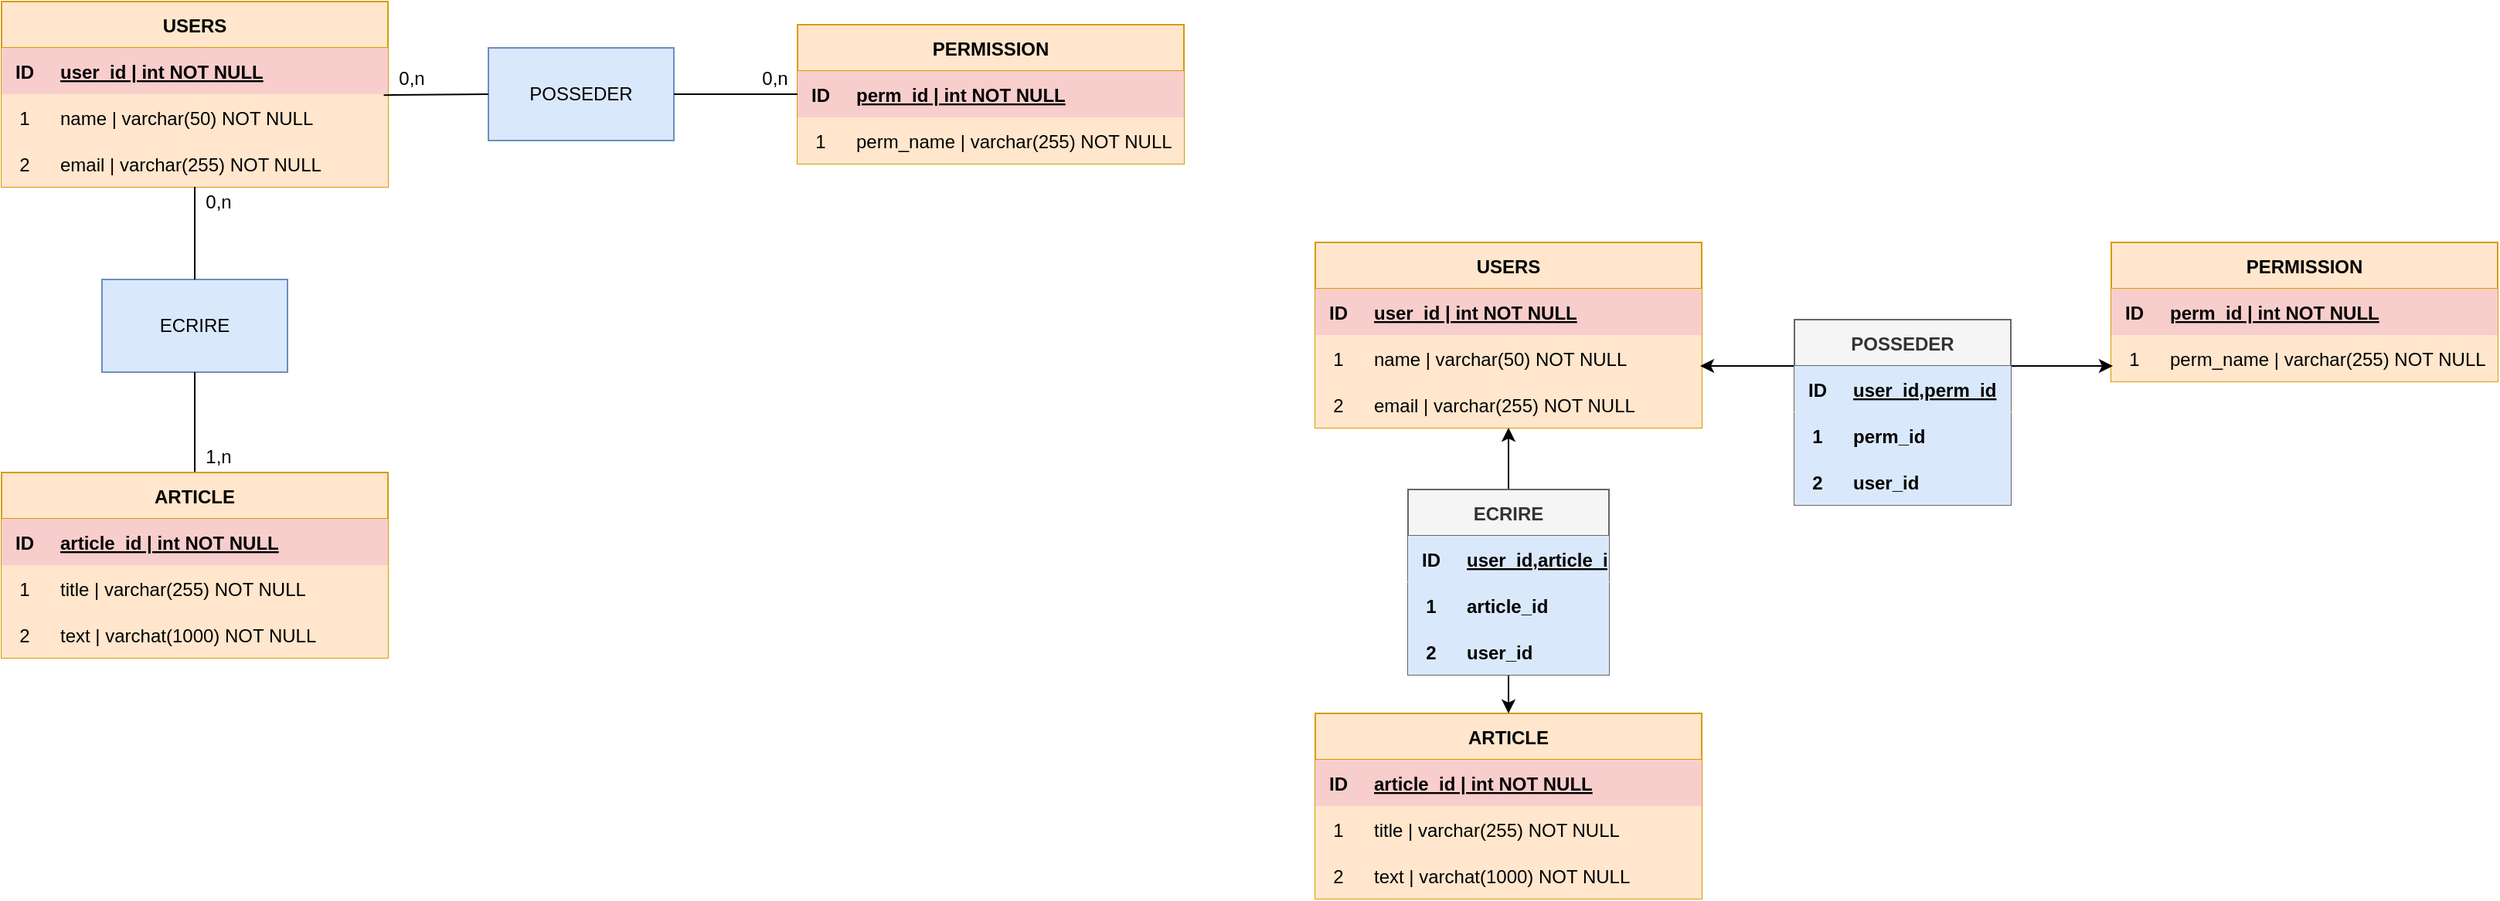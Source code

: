 <mxfile version="16.2.2" type="github">
  <diagram id="R2lEEEUBdFMjLlhIrx00" name="Page-1">
    <mxGraphModel dx="1094" dy="611" grid="0" gridSize="10" guides="1" tooltips="1" connect="1" arrows="1" fold="1" page="1" pageScale="1" pageWidth="850" pageHeight="1100" math="0" shadow="0" extFonts="Permanent Marker^https://fonts.googleapis.com/css?family=Permanent+Marker">
      <root>
        <mxCell id="0" />
        <mxCell id="1" parent="0" />
        <mxCell id="C-vyLk0tnHw3VtMMgP7b-23" value="USERS" style="shape=table;startSize=30;container=1;collapsible=1;childLayout=tableLayout;fixedRows=1;rowLines=0;fontStyle=1;align=center;resizeLast=1;fillColor=#ffe6cc;strokeColor=#d79b00;" parent="1" vertex="1">
          <mxGeometry x="53" y="178" width="250" height="120" as="geometry" />
        </mxCell>
        <mxCell id="C-vyLk0tnHw3VtMMgP7b-24" value="" style="shape=partialRectangle;collapsible=0;dropTarget=0;pointerEvents=0;fillColor=#ffe6cc;points=[[0,0.5],[1,0.5]];portConstraint=eastwest;top=0;left=0;right=0;bottom=1;strokeColor=#d79b00;" parent="C-vyLk0tnHw3VtMMgP7b-23" vertex="1">
          <mxGeometry y="30" width="250" height="30" as="geometry" />
        </mxCell>
        <mxCell id="C-vyLk0tnHw3VtMMgP7b-25" value="ID" style="shape=partialRectangle;overflow=hidden;connectable=0;fillColor=#f8cecc;top=0;left=0;bottom=0;right=0;fontStyle=1;strokeColor=#b85450;" parent="C-vyLk0tnHw3VtMMgP7b-24" vertex="1">
          <mxGeometry width="30" height="30" as="geometry">
            <mxRectangle width="30" height="30" as="alternateBounds" />
          </mxGeometry>
        </mxCell>
        <mxCell id="C-vyLk0tnHw3VtMMgP7b-26" value="user_id | int NOT NULL" style="shape=partialRectangle;overflow=hidden;connectable=0;fillColor=#f8cecc;top=0;left=0;bottom=0;right=0;align=left;spacingLeft=6;fontStyle=5;strokeColor=#b85450;" parent="C-vyLk0tnHw3VtMMgP7b-24" vertex="1">
          <mxGeometry x="30" width="220" height="30" as="geometry">
            <mxRectangle width="220" height="30" as="alternateBounds" />
          </mxGeometry>
        </mxCell>
        <mxCell id="C-vyLk0tnHw3VtMMgP7b-27" value="" style="shape=partialRectangle;collapsible=0;dropTarget=0;pointerEvents=0;fillColor=#ffe6cc;points=[[0,0.5],[1,0.5]];portConstraint=eastwest;top=0;left=0;right=0;bottom=0;strokeColor=#d79b00;" parent="C-vyLk0tnHw3VtMMgP7b-23" vertex="1">
          <mxGeometry y="60" width="250" height="30" as="geometry" />
        </mxCell>
        <mxCell id="C-vyLk0tnHw3VtMMgP7b-28" value="1" style="shape=partialRectangle;overflow=hidden;connectable=0;fillColor=#ffe6cc;top=0;left=0;bottom=0;right=0;strokeColor=#d79b00;" parent="C-vyLk0tnHw3VtMMgP7b-27" vertex="1">
          <mxGeometry width="30" height="30" as="geometry">
            <mxRectangle width="30" height="30" as="alternateBounds" />
          </mxGeometry>
        </mxCell>
        <mxCell id="C-vyLk0tnHw3VtMMgP7b-29" value="name | varchar(50) NOT NULL" style="shape=partialRectangle;overflow=hidden;connectable=0;fillColor=#ffe6cc;top=0;left=0;bottom=0;right=0;align=left;spacingLeft=6;strokeColor=#d79b00;" parent="C-vyLk0tnHw3VtMMgP7b-27" vertex="1">
          <mxGeometry x="30" width="220" height="30" as="geometry">
            <mxRectangle width="220" height="30" as="alternateBounds" />
          </mxGeometry>
        </mxCell>
        <mxCell id="Czl3jk9CnUrV8V8cIehm-1" style="shape=partialRectangle;collapsible=0;dropTarget=0;pointerEvents=0;fillColor=#ffe6cc;points=[[0,0.5],[1,0.5]];portConstraint=eastwest;top=0;left=0;right=0;bottom=0;strokeColor=#d79b00;" parent="C-vyLk0tnHw3VtMMgP7b-23" vertex="1">
          <mxGeometry y="90" width="250" height="30" as="geometry" />
        </mxCell>
        <mxCell id="Czl3jk9CnUrV8V8cIehm-2" value="2" style="shape=partialRectangle;overflow=hidden;connectable=0;fillColor=#ffe6cc;top=0;left=0;bottom=0;right=0;strokeColor=#d79b00;" parent="Czl3jk9CnUrV8V8cIehm-1" vertex="1">
          <mxGeometry width="30" height="30" as="geometry">
            <mxRectangle width="30" height="30" as="alternateBounds" />
          </mxGeometry>
        </mxCell>
        <mxCell id="Czl3jk9CnUrV8V8cIehm-3" value="email | varchar(255) NOT NULL" style="shape=partialRectangle;overflow=hidden;connectable=0;fillColor=#ffe6cc;top=0;left=0;bottom=0;right=0;align=left;spacingLeft=6;strokeColor=#d79b00;" parent="Czl3jk9CnUrV8V8cIehm-1" vertex="1">
          <mxGeometry x="30" width="220" height="30" as="geometry">
            <mxRectangle width="220" height="30" as="alternateBounds" />
          </mxGeometry>
        </mxCell>
        <mxCell id="3Q6PbLY1gjNJ_34ThS2c-1" value="PERMISSION" style="shape=table;startSize=30;container=1;collapsible=1;childLayout=tableLayout;fixedRows=1;rowLines=0;fontStyle=1;align=center;resizeLast=1;fillColor=#ffe6cc;strokeColor=#d79b00;" vertex="1" parent="1">
          <mxGeometry x="568" y="193" width="250" height="90" as="geometry" />
        </mxCell>
        <mxCell id="3Q6PbLY1gjNJ_34ThS2c-2" value="" style="shape=partialRectangle;collapsible=0;dropTarget=0;pointerEvents=0;fillColor=#ffe6cc;points=[[0,0.5],[1,0.5]];portConstraint=eastwest;top=0;left=0;right=0;bottom=1;strokeColor=#d79b00;" vertex="1" parent="3Q6PbLY1gjNJ_34ThS2c-1">
          <mxGeometry y="30" width="250" height="30" as="geometry" />
        </mxCell>
        <mxCell id="3Q6PbLY1gjNJ_34ThS2c-3" value="ID" style="shape=partialRectangle;overflow=hidden;connectable=0;fillColor=#f8cecc;top=0;left=0;bottom=0;right=0;fontStyle=1;strokeColor=#b85450;" vertex="1" parent="3Q6PbLY1gjNJ_34ThS2c-2">
          <mxGeometry width="30" height="30" as="geometry">
            <mxRectangle width="30" height="30" as="alternateBounds" />
          </mxGeometry>
        </mxCell>
        <mxCell id="3Q6PbLY1gjNJ_34ThS2c-4" value="perm_id | int NOT NULL" style="shape=partialRectangle;overflow=hidden;connectable=0;fillColor=#f8cecc;top=0;left=0;bottom=0;right=0;align=left;spacingLeft=6;fontStyle=5;strokeColor=#b85450;" vertex="1" parent="3Q6PbLY1gjNJ_34ThS2c-2">
          <mxGeometry x="30" width="220" height="30" as="geometry">
            <mxRectangle width="220" height="30" as="alternateBounds" />
          </mxGeometry>
        </mxCell>
        <mxCell id="3Q6PbLY1gjNJ_34ThS2c-5" value="" style="shape=partialRectangle;collapsible=0;dropTarget=0;pointerEvents=0;fillColor=#ffe6cc;points=[[0,0.5],[1,0.5]];portConstraint=eastwest;top=0;left=0;right=0;bottom=0;strokeColor=#d79b00;" vertex="1" parent="3Q6PbLY1gjNJ_34ThS2c-1">
          <mxGeometry y="60" width="250" height="30" as="geometry" />
        </mxCell>
        <mxCell id="3Q6PbLY1gjNJ_34ThS2c-6" value="1" style="shape=partialRectangle;overflow=hidden;connectable=0;fillColor=#ffe6cc;top=0;left=0;bottom=0;right=0;strokeColor=#d79b00;" vertex="1" parent="3Q6PbLY1gjNJ_34ThS2c-5">
          <mxGeometry width="30" height="30" as="geometry">
            <mxRectangle width="30" height="30" as="alternateBounds" />
          </mxGeometry>
        </mxCell>
        <mxCell id="3Q6PbLY1gjNJ_34ThS2c-7" value="perm_name | varchar(255) NOT NULL" style="shape=partialRectangle;overflow=hidden;connectable=0;fillColor=#ffe6cc;top=0;left=0;bottom=0;right=0;align=left;spacingLeft=6;strokeColor=#d79b00;" vertex="1" parent="3Q6PbLY1gjNJ_34ThS2c-5">
          <mxGeometry x="30" width="220" height="30" as="geometry">
            <mxRectangle width="220" height="30" as="alternateBounds" />
          </mxGeometry>
        </mxCell>
        <mxCell id="3Q6PbLY1gjNJ_34ThS2c-12" value="POSSEDER" style="rounded=0;whiteSpace=wrap;html=1;fillColor=#dae8fc;strokeColor=#6c8ebf;" vertex="1" parent="1">
          <mxGeometry x="368" y="208" width="120" height="60" as="geometry" />
        </mxCell>
        <mxCell id="3Q6PbLY1gjNJ_34ThS2c-14" value="" style="endArrow=none;html=1;rounded=0;exitX=0.989;exitY=0.019;exitDx=0;exitDy=0;exitPerimeter=0;" edge="1" parent="1" source="C-vyLk0tnHw3VtMMgP7b-27">
          <mxGeometry width="50" height="50" relative="1" as="geometry">
            <mxPoint x="378" y="288" as="sourcePoint" />
            <mxPoint x="368" y="238" as="targetPoint" />
          </mxGeometry>
        </mxCell>
        <mxCell id="3Q6PbLY1gjNJ_34ThS2c-15" value="" style="endArrow=none;html=1;rounded=0;entryX=0;entryY=0.5;entryDx=0;entryDy=0;" edge="1" parent="1" source="3Q6PbLY1gjNJ_34ThS2c-12" target="3Q6PbLY1gjNJ_34ThS2c-2">
          <mxGeometry width="50" height="50" relative="1" as="geometry">
            <mxPoint x="378" y="288" as="sourcePoint" />
            <mxPoint x="428" y="238" as="targetPoint" />
          </mxGeometry>
        </mxCell>
        <mxCell id="3Q6PbLY1gjNJ_34ThS2c-16" value="0,n" style="text;html=1;align=center;verticalAlign=middle;resizable=0;points=[];autosize=1;strokeColor=none;fillColor=none;" vertex="1" parent="1">
          <mxGeometry x="303" y="218" width="30" height="20" as="geometry" />
        </mxCell>
        <mxCell id="3Q6PbLY1gjNJ_34ThS2c-17" value="0,n" style="text;html=1;align=center;verticalAlign=middle;resizable=0;points=[];autosize=1;strokeColor=none;fillColor=none;" vertex="1" parent="1">
          <mxGeometry x="538" y="218" width="30" height="20" as="geometry" />
        </mxCell>
        <mxCell id="3Q6PbLY1gjNJ_34ThS2c-25" value="ECRIRE" style="rounded=0;whiteSpace=wrap;html=1;fillColor=#dae8fc;strokeColor=#6c8ebf;" vertex="1" parent="1">
          <mxGeometry x="118" y="358" width="120" height="60" as="geometry" />
        </mxCell>
        <mxCell id="3Q6PbLY1gjNJ_34ThS2c-27" value="" style="endArrow=none;html=1;rounded=0;entryX=0.5;entryY=1;entryDx=0;entryDy=0;exitX=0.5;exitY=0;exitDx=0;exitDy=0;" edge="1" parent="1" source="3Q6PbLY1gjNJ_34ThS2c-25" target="C-vyLk0tnHw3VtMMgP7b-23">
          <mxGeometry width="50" height="50" relative="1" as="geometry">
            <mxPoint x="308" y="388" as="sourcePoint" />
            <mxPoint x="358" y="338" as="targetPoint" />
          </mxGeometry>
        </mxCell>
        <mxCell id="3Q6PbLY1gjNJ_34ThS2c-28" value="" style="endArrow=none;html=1;rounded=0;entryX=0.5;entryY=1;entryDx=0;entryDy=0;exitX=0.5;exitY=0;exitDx=0;exitDy=0;" edge="1" parent="1" target="3Q6PbLY1gjNJ_34ThS2c-25">
          <mxGeometry width="50" height="50" relative="1" as="geometry">
            <mxPoint x="178" y="483" as="sourcePoint" />
            <mxPoint x="188" y="308" as="targetPoint" />
          </mxGeometry>
        </mxCell>
        <mxCell id="3Q6PbLY1gjNJ_34ThS2c-29" value="0,n" style="text;html=1;align=center;verticalAlign=middle;resizable=0;points=[];autosize=1;strokeColor=none;fillColor=none;" vertex="1" parent="1">
          <mxGeometry x="178" y="298" width="30" height="20" as="geometry" />
        </mxCell>
        <mxCell id="3Q6PbLY1gjNJ_34ThS2c-30" value="1,n" style="text;html=1;align=center;verticalAlign=middle;resizable=0;points=[];autosize=1;strokeColor=none;fillColor=none;" vertex="1" parent="1">
          <mxGeometry x="178" y="463" width="30" height="20" as="geometry" />
        </mxCell>
        <mxCell id="3Q6PbLY1gjNJ_34ThS2c-31" value="USERS" style="shape=table;startSize=30;container=1;collapsible=1;childLayout=tableLayout;fixedRows=1;rowLines=0;fontStyle=1;align=center;resizeLast=1;fillColor=#ffe6cc;strokeColor=#d79b00;" vertex="1" parent="1">
          <mxGeometry x="903" y="334" width="250" height="120" as="geometry" />
        </mxCell>
        <mxCell id="3Q6PbLY1gjNJ_34ThS2c-32" value="" style="shape=partialRectangle;collapsible=0;dropTarget=0;pointerEvents=0;fillColor=#ffe6cc;points=[[0,0.5],[1,0.5]];portConstraint=eastwest;top=0;left=0;right=0;bottom=1;strokeColor=#d79b00;" vertex="1" parent="3Q6PbLY1gjNJ_34ThS2c-31">
          <mxGeometry y="30" width="250" height="30" as="geometry" />
        </mxCell>
        <mxCell id="3Q6PbLY1gjNJ_34ThS2c-33" value="ID" style="shape=partialRectangle;overflow=hidden;connectable=0;fillColor=#f8cecc;top=0;left=0;bottom=0;right=0;fontStyle=1;strokeColor=#b85450;" vertex="1" parent="3Q6PbLY1gjNJ_34ThS2c-32">
          <mxGeometry width="30" height="30" as="geometry">
            <mxRectangle width="30" height="30" as="alternateBounds" />
          </mxGeometry>
        </mxCell>
        <mxCell id="3Q6PbLY1gjNJ_34ThS2c-34" value="user_id | int NOT NULL" style="shape=partialRectangle;overflow=hidden;connectable=0;fillColor=#f8cecc;top=0;left=0;bottom=0;right=0;align=left;spacingLeft=6;fontStyle=5;strokeColor=#b85450;" vertex="1" parent="3Q6PbLY1gjNJ_34ThS2c-32">
          <mxGeometry x="30" width="220" height="30" as="geometry">
            <mxRectangle width="220" height="30" as="alternateBounds" />
          </mxGeometry>
        </mxCell>
        <mxCell id="3Q6PbLY1gjNJ_34ThS2c-35" value="" style="shape=partialRectangle;collapsible=0;dropTarget=0;pointerEvents=0;fillColor=#ffe6cc;points=[[0,0.5],[1,0.5]];portConstraint=eastwest;top=0;left=0;right=0;bottom=0;strokeColor=#d79b00;" vertex="1" parent="3Q6PbLY1gjNJ_34ThS2c-31">
          <mxGeometry y="60" width="250" height="30" as="geometry" />
        </mxCell>
        <mxCell id="3Q6PbLY1gjNJ_34ThS2c-36" value="1" style="shape=partialRectangle;overflow=hidden;connectable=0;fillColor=#ffe6cc;top=0;left=0;bottom=0;right=0;strokeColor=#d79b00;" vertex="1" parent="3Q6PbLY1gjNJ_34ThS2c-35">
          <mxGeometry width="30" height="30" as="geometry">
            <mxRectangle width="30" height="30" as="alternateBounds" />
          </mxGeometry>
        </mxCell>
        <mxCell id="3Q6PbLY1gjNJ_34ThS2c-37" value="name | varchar(50) NOT NULL" style="shape=partialRectangle;overflow=hidden;connectable=0;fillColor=#ffe6cc;top=0;left=0;bottom=0;right=0;align=left;spacingLeft=6;strokeColor=#d79b00;" vertex="1" parent="3Q6PbLY1gjNJ_34ThS2c-35">
          <mxGeometry x="30" width="220" height="30" as="geometry">
            <mxRectangle width="220" height="30" as="alternateBounds" />
          </mxGeometry>
        </mxCell>
        <mxCell id="3Q6PbLY1gjNJ_34ThS2c-38" style="shape=partialRectangle;collapsible=0;dropTarget=0;pointerEvents=0;fillColor=#ffe6cc;points=[[0,0.5],[1,0.5]];portConstraint=eastwest;top=0;left=0;right=0;bottom=0;strokeColor=#d79b00;" vertex="1" parent="3Q6PbLY1gjNJ_34ThS2c-31">
          <mxGeometry y="90" width="250" height="30" as="geometry" />
        </mxCell>
        <mxCell id="3Q6PbLY1gjNJ_34ThS2c-39" value="2" style="shape=partialRectangle;overflow=hidden;connectable=0;fillColor=#ffe6cc;top=0;left=0;bottom=0;right=0;strokeColor=#d79b00;" vertex="1" parent="3Q6PbLY1gjNJ_34ThS2c-38">
          <mxGeometry width="30" height="30" as="geometry">
            <mxRectangle width="30" height="30" as="alternateBounds" />
          </mxGeometry>
        </mxCell>
        <mxCell id="3Q6PbLY1gjNJ_34ThS2c-40" value="email | varchar(255) NOT NULL" style="shape=partialRectangle;overflow=hidden;connectable=0;fillColor=#ffe6cc;top=0;left=0;bottom=0;right=0;align=left;spacingLeft=6;strokeColor=#d79b00;" vertex="1" parent="3Q6PbLY1gjNJ_34ThS2c-38">
          <mxGeometry x="30" width="220" height="30" as="geometry">
            <mxRectangle width="220" height="30" as="alternateBounds" />
          </mxGeometry>
        </mxCell>
        <mxCell id="3Q6PbLY1gjNJ_34ThS2c-41" value="PERMISSION" style="shape=table;startSize=30;container=1;collapsible=1;childLayout=tableLayout;fixedRows=1;rowLines=0;fontStyle=1;align=center;resizeLast=1;fillColor=#ffe6cc;strokeColor=#d79b00;" vertex="1" parent="1">
          <mxGeometry x="1418" y="334" width="250" height="90" as="geometry" />
        </mxCell>
        <mxCell id="3Q6PbLY1gjNJ_34ThS2c-42" value="" style="shape=partialRectangle;collapsible=0;dropTarget=0;pointerEvents=0;fillColor=#ffe6cc;points=[[0,0.5],[1,0.5]];portConstraint=eastwest;top=0;left=0;right=0;bottom=1;strokeColor=#d79b00;" vertex="1" parent="3Q6PbLY1gjNJ_34ThS2c-41">
          <mxGeometry y="30" width="250" height="30" as="geometry" />
        </mxCell>
        <mxCell id="3Q6PbLY1gjNJ_34ThS2c-43" value="ID" style="shape=partialRectangle;overflow=hidden;connectable=0;fillColor=#f8cecc;top=0;left=0;bottom=0;right=0;fontStyle=1;strokeColor=#b85450;" vertex="1" parent="3Q6PbLY1gjNJ_34ThS2c-42">
          <mxGeometry width="30" height="30" as="geometry">
            <mxRectangle width="30" height="30" as="alternateBounds" />
          </mxGeometry>
        </mxCell>
        <mxCell id="3Q6PbLY1gjNJ_34ThS2c-44" value="perm_id | int NOT NULL" style="shape=partialRectangle;overflow=hidden;connectable=0;fillColor=#f8cecc;top=0;left=0;bottom=0;right=0;align=left;spacingLeft=6;fontStyle=5;strokeColor=#b85450;" vertex="1" parent="3Q6PbLY1gjNJ_34ThS2c-42">
          <mxGeometry x="30" width="220" height="30" as="geometry">
            <mxRectangle width="220" height="30" as="alternateBounds" />
          </mxGeometry>
        </mxCell>
        <mxCell id="3Q6PbLY1gjNJ_34ThS2c-45" value="" style="shape=partialRectangle;collapsible=0;dropTarget=0;pointerEvents=0;fillColor=#ffe6cc;points=[[0,0.5],[1,0.5]];portConstraint=eastwest;top=0;left=0;right=0;bottom=0;strokeColor=#d79b00;" vertex="1" parent="3Q6PbLY1gjNJ_34ThS2c-41">
          <mxGeometry y="60" width="250" height="30" as="geometry" />
        </mxCell>
        <mxCell id="3Q6PbLY1gjNJ_34ThS2c-46" value="1" style="shape=partialRectangle;overflow=hidden;connectable=0;fillColor=#ffe6cc;top=0;left=0;bottom=0;right=0;strokeColor=#d79b00;" vertex="1" parent="3Q6PbLY1gjNJ_34ThS2c-45">
          <mxGeometry width="30" height="30" as="geometry">
            <mxRectangle width="30" height="30" as="alternateBounds" />
          </mxGeometry>
        </mxCell>
        <mxCell id="3Q6PbLY1gjNJ_34ThS2c-47" value="perm_name | varchar(255) NOT NULL" style="shape=partialRectangle;overflow=hidden;connectable=0;fillColor=#ffe6cc;top=0;left=0;bottom=0;right=0;align=left;spacingLeft=6;strokeColor=#d79b00;" vertex="1" parent="3Q6PbLY1gjNJ_34ThS2c-45">
          <mxGeometry x="30" width="220" height="30" as="geometry">
            <mxRectangle width="220" height="30" as="alternateBounds" />
          </mxGeometry>
        </mxCell>
        <mxCell id="3Q6PbLY1gjNJ_34ThS2c-53" value="ARTICLE" style="shape=table;startSize=30;container=1;collapsible=1;childLayout=tableLayout;fixedRows=1;rowLines=0;fontStyle=1;align=center;resizeLast=1;fillColor=#ffe6cc;strokeColor=#d79b00;" vertex="1" parent="1">
          <mxGeometry x="903" y="639" width="250" height="120" as="geometry" />
        </mxCell>
        <mxCell id="3Q6PbLY1gjNJ_34ThS2c-54" value="" style="shape=partialRectangle;collapsible=0;dropTarget=0;pointerEvents=0;fillColor=#ffe6cc;points=[[0,0.5],[1,0.5]];portConstraint=eastwest;top=0;left=0;right=0;bottom=1;strokeColor=#d79b00;" vertex="1" parent="3Q6PbLY1gjNJ_34ThS2c-53">
          <mxGeometry y="30" width="250" height="30" as="geometry" />
        </mxCell>
        <mxCell id="3Q6PbLY1gjNJ_34ThS2c-55" value="ID" style="shape=partialRectangle;overflow=hidden;connectable=0;fillColor=#f8cecc;top=0;left=0;bottom=0;right=0;fontStyle=1;strokeColor=#b85450;" vertex="1" parent="3Q6PbLY1gjNJ_34ThS2c-54">
          <mxGeometry width="30" height="30" as="geometry">
            <mxRectangle width="30" height="30" as="alternateBounds" />
          </mxGeometry>
        </mxCell>
        <mxCell id="3Q6PbLY1gjNJ_34ThS2c-56" value="article_id | int NOT NULL" style="shape=partialRectangle;overflow=hidden;connectable=0;fillColor=#f8cecc;top=0;left=0;bottom=0;right=0;align=left;spacingLeft=6;fontStyle=5;strokeColor=#b85450;" vertex="1" parent="3Q6PbLY1gjNJ_34ThS2c-54">
          <mxGeometry x="30" width="220" height="30" as="geometry">
            <mxRectangle width="220" height="30" as="alternateBounds" />
          </mxGeometry>
        </mxCell>
        <mxCell id="3Q6PbLY1gjNJ_34ThS2c-57" value="" style="shape=partialRectangle;collapsible=0;dropTarget=0;pointerEvents=0;fillColor=#ffe6cc;points=[[0,0.5],[1,0.5]];portConstraint=eastwest;top=0;left=0;right=0;bottom=0;strokeColor=#d79b00;" vertex="1" parent="3Q6PbLY1gjNJ_34ThS2c-53">
          <mxGeometry y="60" width="250" height="30" as="geometry" />
        </mxCell>
        <mxCell id="3Q6PbLY1gjNJ_34ThS2c-58" value="1" style="shape=partialRectangle;overflow=hidden;connectable=0;fillColor=#ffe6cc;top=0;left=0;bottom=0;right=0;strokeColor=#d79b00;" vertex="1" parent="3Q6PbLY1gjNJ_34ThS2c-57">
          <mxGeometry width="30" height="30" as="geometry">
            <mxRectangle width="30" height="30" as="alternateBounds" />
          </mxGeometry>
        </mxCell>
        <mxCell id="3Q6PbLY1gjNJ_34ThS2c-59" value="title | varchar(255) NOT NULL" style="shape=partialRectangle;overflow=hidden;connectable=0;fillColor=#ffe6cc;top=0;left=0;bottom=0;right=0;align=left;spacingLeft=6;strokeColor=#d79b00;" vertex="1" parent="3Q6PbLY1gjNJ_34ThS2c-57">
          <mxGeometry x="30" width="220" height="30" as="geometry">
            <mxRectangle width="220" height="30" as="alternateBounds" />
          </mxGeometry>
        </mxCell>
        <mxCell id="3Q6PbLY1gjNJ_34ThS2c-81" style="shape=partialRectangle;collapsible=0;dropTarget=0;pointerEvents=0;fillColor=#ffe6cc;points=[[0,0.5],[1,0.5]];portConstraint=eastwest;top=0;left=0;right=0;bottom=0;strokeColor=#d79b00;" vertex="1" parent="3Q6PbLY1gjNJ_34ThS2c-53">
          <mxGeometry y="90" width="250" height="30" as="geometry" />
        </mxCell>
        <mxCell id="3Q6PbLY1gjNJ_34ThS2c-82" value="2" style="shape=partialRectangle;overflow=hidden;connectable=0;fillColor=#ffe6cc;top=0;left=0;bottom=0;right=0;strokeColor=#d79b00;" vertex="1" parent="3Q6PbLY1gjNJ_34ThS2c-81">
          <mxGeometry width="30" height="30" as="geometry">
            <mxRectangle width="30" height="30" as="alternateBounds" />
          </mxGeometry>
        </mxCell>
        <mxCell id="3Q6PbLY1gjNJ_34ThS2c-83" value="text | varchat(1000) NOT NULL" style="shape=partialRectangle;overflow=hidden;connectable=0;fillColor=#ffe6cc;top=0;left=0;bottom=0;right=0;align=left;spacingLeft=6;strokeColor=#d79b00;" vertex="1" parent="3Q6PbLY1gjNJ_34ThS2c-81">
          <mxGeometry x="30" width="220" height="30" as="geometry">
            <mxRectangle width="220" height="30" as="alternateBounds" />
          </mxGeometry>
        </mxCell>
        <mxCell id="3Q6PbLY1gjNJ_34ThS2c-95" value="" style="edgeStyle=orthogonalEdgeStyle;rounded=0;orthogonalLoop=1;jettySize=auto;html=1;" edge="1" parent="1" source="3Q6PbLY1gjNJ_34ThS2c-65">
          <mxGeometry relative="1" as="geometry">
            <mxPoint x="1152" y="414" as="targetPoint" />
            <Array as="points">
              <mxPoint x="1152" y="414" />
            </Array>
          </mxGeometry>
        </mxCell>
        <mxCell id="3Q6PbLY1gjNJ_34ThS2c-96" style="edgeStyle=orthogonalEdgeStyle;rounded=0;orthogonalLoop=1;jettySize=auto;html=1;" edge="1" parent="1" source="3Q6PbLY1gjNJ_34ThS2c-65">
          <mxGeometry relative="1" as="geometry">
            <mxPoint x="1419" y="414" as="targetPoint" />
            <Array as="points">
              <mxPoint x="1419" y="414" />
            </Array>
          </mxGeometry>
        </mxCell>
        <mxCell id="3Q6PbLY1gjNJ_34ThS2c-65" value="POSSEDER" style="shape=table;startSize=30;container=1;collapsible=1;childLayout=tableLayout;fixedRows=1;rowLines=0;fontStyle=1;align=center;resizeLast=1;fillColor=#f5f5f5;strokeColor=#666666;fontColor=#333333;" vertex="1" parent="1">
          <mxGeometry x="1213" y="384" width="140" height="120" as="geometry" />
        </mxCell>
        <mxCell id="3Q6PbLY1gjNJ_34ThS2c-66" value="" style="shape=partialRectangle;collapsible=0;dropTarget=0;pointerEvents=0;fillColor=#ffe6cc;points=[[0,0.5],[1,0.5]];portConstraint=eastwest;top=0;left=0;right=0;bottom=1;strokeColor=#d79b00;" vertex="1" parent="3Q6PbLY1gjNJ_34ThS2c-65">
          <mxGeometry y="30" width="140" height="30" as="geometry" />
        </mxCell>
        <mxCell id="3Q6PbLY1gjNJ_34ThS2c-67" value="ID" style="shape=partialRectangle;overflow=hidden;connectable=0;fillColor=#dae8fc;top=0;left=0;bottom=0;right=0;fontStyle=1;strokeColor=#6c8ebf;" vertex="1" parent="3Q6PbLY1gjNJ_34ThS2c-66">
          <mxGeometry width="30" height="30" as="geometry">
            <mxRectangle width="30" height="30" as="alternateBounds" />
          </mxGeometry>
        </mxCell>
        <mxCell id="3Q6PbLY1gjNJ_34ThS2c-68" value="user_id,perm_id" style="shape=partialRectangle;overflow=hidden;connectable=0;fillColor=#dae8fc;top=0;left=0;bottom=0;right=0;align=left;spacingLeft=6;fontStyle=5;strokeColor=#6c8ebf;" vertex="1" parent="3Q6PbLY1gjNJ_34ThS2c-66">
          <mxGeometry x="30" width="110" height="30" as="geometry">
            <mxRectangle width="110" height="30" as="alternateBounds" />
          </mxGeometry>
        </mxCell>
        <mxCell id="3Q6PbLY1gjNJ_34ThS2c-69" value="" style="shape=partialRectangle;collapsible=0;dropTarget=0;pointerEvents=0;fillColor=#ffe6cc;points=[[0,0.5],[1,0.5]];portConstraint=eastwest;top=0;left=0;right=0;bottom=0;strokeColor=#d79b00;" vertex="1" parent="3Q6PbLY1gjNJ_34ThS2c-65">
          <mxGeometry y="60" width="140" height="30" as="geometry" />
        </mxCell>
        <mxCell id="3Q6PbLY1gjNJ_34ThS2c-70" value="1" style="shape=partialRectangle;overflow=hidden;connectable=0;fillColor=#dae8fc;top=0;left=0;bottom=0;right=0;strokeColor=#6c8ebf;fontStyle=1" vertex="1" parent="3Q6PbLY1gjNJ_34ThS2c-69">
          <mxGeometry width="30" height="30" as="geometry">
            <mxRectangle width="30" height="30" as="alternateBounds" />
          </mxGeometry>
        </mxCell>
        <mxCell id="3Q6PbLY1gjNJ_34ThS2c-71" value="perm_id" style="shape=partialRectangle;overflow=hidden;connectable=0;fillColor=#dae8fc;top=0;left=0;bottom=0;right=0;align=left;spacingLeft=6;strokeColor=#6c8ebf;fontStyle=1" vertex="1" parent="3Q6PbLY1gjNJ_34ThS2c-69">
          <mxGeometry x="30" width="110" height="30" as="geometry">
            <mxRectangle width="110" height="30" as="alternateBounds" />
          </mxGeometry>
        </mxCell>
        <mxCell id="3Q6PbLY1gjNJ_34ThS2c-100" style="shape=partialRectangle;collapsible=0;dropTarget=0;pointerEvents=0;fillColor=#ffe6cc;points=[[0,0.5],[1,0.5]];portConstraint=eastwest;top=0;left=0;right=0;bottom=0;strokeColor=#d79b00;" vertex="1" parent="3Q6PbLY1gjNJ_34ThS2c-65">
          <mxGeometry y="90" width="140" height="30" as="geometry" />
        </mxCell>
        <mxCell id="3Q6PbLY1gjNJ_34ThS2c-101" value="2" style="shape=partialRectangle;overflow=hidden;connectable=0;fillColor=#dae8fc;top=0;left=0;bottom=0;right=0;strokeColor=#6c8ebf;fontStyle=1" vertex="1" parent="3Q6PbLY1gjNJ_34ThS2c-100">
          <mxGeometry width="30" height="30" as="geometry">
            <mxRectangle width="30" height="30" as="alternateBounds" />
          </mxGeometry>
        </mxCell>
        <mxCell id="3Q6PbLY1gjNJ_34ThS2c-102" value="user_id" style="shape=partialRectangle;overflow=hidden;connectable=0;fillColor=#dae8fc;top=0;left=0;bottom=0;right=0;align=left;spacingLeft=6;strokeColor=#6c8ebf;fontStyle=1" vertex="1" parent="3Q6PbLY1gjNJ_34ThS2c-100">
          <mxGeometry x="30" width="110" height="30" as="geometry">
            <mxRectangle width="110" height="30" as="alternateBounds" />
          </mxGeometry>
        </mxCell>
        <mxCell id="3Q6PbLY1gjNJ_34ThS2c-97" style="edgeStyle=orthogonalEdgeStyle;rounded=0;orthogonalLoop=1;jettySize=auto;html=1;entryX=0.5;entryY=0;entryDx=0;entryDy=0;" edge="1" parent="1" source="3Q6PbLY1gjNJ_34ThS2c-72" target="3Q6PbLY1gjNJ_34ThS2c-53">
          <mxGeometry relative="1" as="geometry" />
        </mxCell>
        <mxCell id="3Q6PbLY1gjNJ_34ThS2c-98" style="edgeStyle=orthogonalEdgeStyle;rounded=0;orthogonalLoop=1;jettySize=auto;html=1;entryX=0.5;entryY=1;entryDx=0;entryDy=0;" edge="1" parent="1" source="3Q6PbLY1gjNJ_34ThS2c-72" target="3Q6PbLY1gjNJ_34ThS2c-31">
          <mxGeometry relative="1" as="geometry" />
        </mxCell>
        <mxCell id="3Q6PbLY1gjNJ_34ThS2c-72" value="ECRIRE" style="shape=table;startSize=30;container=1;collapsible=1;childLayout=tableLayout;fixedRows=1;rowLines=0;fontStyle=1;align=center;resizeLast=1;fillColor=#f5f5f5;strokeColor=#666666;fontColor=#333333;" vertex="1" parent="1">
          <mxGeometry x="963" y="494" width="130" height="120" as="geometry" />
        </mxCell>
        <mxCell id="3Q6PbLY1gjNJ_34ThS2c-73" value="" style="shape=partialRectangle;collapsible=0;dropTarget=0;pointerEvents=0;fillColor=#ffe6cc;points=[[0,0.5],[1,0.5]];portConstraint=eastwest;top=0;left=0;right=0;bottom=1;strokeColor=#d79b00;" vertex="1" parent="3Q6PbLY1gjNJ_34ThS2c-72">
          <mxGeometry y="30" width="130" height="30" as="geometry" />
        </mxCell>
        <mxCell id="3Q6PbLY1gjNJ_34ThS2c-74" value="ID" style="shape=partialRectangle;overflow=hidden;connectable=0;fillColor=#dae8fc;top=0;left=0;bottom=0;right=0;fontStyle=1;strokeColor=#6c8ebf;" vertex="1" parent="3Q6PbLY1gjNJ_34ThS2c-73">
          <mxGeometry width="30" height="30" as="geometry">
            <mxRectangle width="30" height="30" as="alternateBounds" />
          </mxGeometry>
        </mxCell>
        <mxCell id="3Q6PbLY1gjNJ_34ThS2c-75" value="user_id,article_id" style="shape=partialRectangle;overflow=hidden;connectable=0;fillColor=#dae8fc;top=0;left=0;bottom=0;right=0;align=left;spacingLeft=6;fontStyle=5;strokeColor=#6c8ebf;" vertex="1" parent="3Q6PbLY1gjNJ_34ThS2c-73">
          <mxGeometry x="30" width="100" height="30" as="geometry">
            <mxRectangle width="100" height="30" as="alternateBounds" />
          </mxGeometry>
        </mxCell>
        <mxCell id="3Q6PbLY1gjNJ_34ThS2c-76" value="" style="shape=partialRectangle;collapsible=0;dropTarget=0;pointerEvents=0;fillColor=#ffe6cc;points=[[0,0.5],[1,0.5]];portConstraint=eastwest;top=0;left=0;right=0;bottom=0;strokeColor=#d79b00;" vertex="1" parent="3Q6PbLY1gjNJ_34ThS2c-72">
          <mxGeometry y="60" width="130" height="30" as="geometry" />
        </mxCell>
        <mxCell id="3Q6PbLY1gjNJ_34ThS2c-77" value="1" style="shape=partialRectangle;overflow=hidden;connectable=0;fillColor=#dae8fc;top=0;left=0;bottom=0;right=0;strokeColor=#6c8ebf;fontStyle=1" vertex="1" parent="3Q6PbLY1gjNJ_34ThS2c-76">
          <mxGeometry width="30" height="30" as="geometry">
            <mxRectangle width="30" height="30" as="alternateBounds" />
          </mxGeometry>
        </mxCell>
        <mxCell id="3Q6PbLY1gjNJ_34ThS2c-78" value="article_id" style="shape=partialRectangle;overflow=hidden;connectable=0;fillColor=#dae8fc;top=0;left=0;bottom=0;right=0;align=left;spacingLeft=6;strokeColor=#6c8ebf;fontStyle=1" vertex="1" parent="3Q6PbLY1gjNJ_34ThS2c-76">
          <mxGeometry x="30" width="100" height="30" as="geometry">
            <mxRectangle width="100" height="30" as="alternateBounds" />
          </mxGeometry>
        </mxCell>
        <mxCell id="3Q6PbLY1gjNJ_34ThS2c-103" style="shape=partialRectangle;collapsible=0;dropTarget=0;pointerEvents=0;fillColor=#ffe6cc;points=[[0,0.5],[1,0.5]];portConstraint=eastwest;top=0;left=0;right=0;bottom=0;strokeColor=#d79b00;" vertex="1" parent="3Q6PbLY1gjNJ_34ThS2c-72">
          <mxGeometry y="90" width="130" height="30" as="geometry" />
        </mxCell>
        <mxCell id="3Q6PbLY1gjNJ_34ThS2c-104" value="2" style="shape=partialRectangle;overflow=hidden;connectable=0;fillColor=#dae8fc;top=0;left=0;bottom=0;right=0;strokeColor=#6c8ebf;fontStyle=1" vertex="1" parent="3Q6PbLY1gjNJ_34ThS2c-103">
          <mxGeometry width="30" height="30" as="geometry">
            <mxRectangle width="30" height="30" as="alternateBounds" />
          </mxGeometry>
        </mxCell>
        <mxCell id="3Q6PbLY1gjNJ_34ThS2c-105" value="user_id" style="shape=partialRectangle;overflow=hidden;connectable=0;fillColor=#dae8fc;top=0;left=0;bottom=0;right=0;align=left;spacingLeft=6;strokeColor=#6c8ebf;fontStyle=1" vertex="1" parent="3Q6PbLY1gjNJ_34ThS2c-103">
          <mxGeometry x="30" width="100" height="30" as="geometry">
            <mxRectangle width="100" height="30" as="alternateBounds" />
          </mxGeometry>
        </mxCell>
        <mxCell id="3Q6PbLY1gjNJ_34ThS2c-84" value="ARTICLE" style="shape=table;startSize=30;container=1;collapsible=1;childLayout=tableLayout;fixedRows=1;rowLines=0;fontStyle=1;align=center;resizeLast=1;fillColor=#ffe6cc;strokeColor=#d79b00;" vertex="1" parent="1">
          <mxGeometry x="53" y="483" width="250" height="120" as="geometry" />
        </mxCell>
        <mxCell id="3Q6PbLY1gjNJ_34ThS2c-85" value="" style="shape=partialRectangle;collapsible=0;dropTarget=0;pointerEvents=0;fillColor=#ffe6cc;points=[[0,0.5],[1,0.5]];portConstraint=eastwest;top=0;left=0;right=0;bottom=1;strokeColor=#d79b00;" vertex="1" parent="3Q6PbLY1gjNJ_34ThS2c-84">
          <mxGeometry y="30" width="250" height="30" as="geometry" />
        </mxCell>
        <mxCell id="3Q6PbLY1gjNJ_34ThS2c-86" value="ID" style="shape=partialRectangle;overflow=hidden;connectable=0;fillColor=#f8cecc;top=0;left=0;bottom=0;right=0;fontStyle=1;strokeColor=#b85450;" vertex="1" parent="3Q6PbLY1gjNJ_34ThS2c-85">
          <mxGeometry width="30" height="30" as="geometry">
            <mxRectangle width="30" height="30" as="alternateBounds" />
          </mxGeometry>
        </mxCell>
        <mxCell id="3Q6PbLY1gjNJ_34ThS2c-87" value="article_id | int NOT NULL" style="shape=partialRectangle;overflow=hidden;connectable=0;fillColor=#f8cecc;top=0;left=0;bottom=0;right=0;align=left;spacingLeft=6;fontStyle=5;strokeColor=#b85450;" vertex="1" parent="3Q6PbLY1gjNJ_34ThS2c-85">
          <mxGeometry x="30" width="220" height="30" as="geometry">
            <mxRectangle width="220" height="30" as="alternateBounds" />
          </mxGeometry>
        </mxCell>
        <mxCell id="3Q6PbLY1gjNJ_34ThS2c-88" value="" style="shape=partialRectangle;collapsible=0;dropTarget=0;pointerEvents=0;fillColor=#ffe6cc;points=[[0,0.5],[1,0.5]];portConstraint=eastwest;top=0;left=0;right=0;bottom=0;strokeColor=#d79b00;" vertex="1" parent="3Q6PbLY1gjNJ_34ThS2c-84">
          <mxGeometry y="60" width="250" height="30" as="geometry" />
        </mxCell>
        <mxCell id="3Q6PbLY1gjNJ_34ThS2c-89" value="1" style="shape=partialRectangle;overflow=hidden;connectable=0;fillColor=#ffe6cc;top=0;left=0;bottom=0;right=0;strokeColor=#d79b00;" vertex="1" parent="3Q6PbLY1gjNJ_34ThS2c-88">
          <mxGeometry width="30" height="30" as="geometry">
            <mxRectangle width="30" height="30" as="alternateBounds" />
          </mxGeometry>
        </mxCell>
        <mxCell id="3Q6PbLY1gjNJ_34ThS2c-90" value="title | varchar(255) NOT NULL" style="shape=partialRectangle;overflow=hidden;connectable=0;fillColor=#ffe6cc;top=0;left=0;bottom=0;right=0;align=left;spacingLeft=6;strokeColor=#d79b00;" vertex="1" parent="3Q6PbLY1gjNJ_34ThS2c-88">
          <mxGeometry x="30" width="220" height="30" as="geometry">
            <mxRectangle width="220" height="30" as="alternateBounds" />
          </mxGeometry>
        </mxCell>
        <mxCell id="3Q6PbLY1gjNJ_34ThS2c-91" style="shape=partialRectangle;collapsible=0;dropTarget=0;pointerEvents=0;fillColor=#ffe6cc;points=[[0,0.5],[1,0.5]];portConstraint=eastwest;top=0;left=0;right=0;bottom=0;strokeColor=#d79b00;" vertex="1" parent="3Q6PbLY1gjNJ_34ThS2c-84">
          <mxGeometry y="90" width="250" height="30" as="geometry" />
        </mxCell>
        <mxCell id="3Q6PbLY1gjNJ_34ThS2c-92" value="2" style="shape=partialRectangle;overflow=hidden;connectable=0;fillColor=#ffe6cc;top=0;left=0;bottom=0;right=0;strokeColor=#d79b00;" vertex="1" parent="3Q6PbLY1gjNJ_34ThS2c-91">
          <mxGeometry width="30" height="30" as="geometry">
            <mxRectangle width="30" height="30" as="alternateBounds" />
          </mxGeometry>
        </mxCell>
        <mxCell id="3Q6PbLY1gjNJ_34ThS2c-93" value="text | varchat(1000) NOT NULL" style="shape=partialRectangle;overflow=hidden;connectable=0;fillColor=#ffe6cc;top=0;left=0;bottom=0;right=0;align=left;spacingLeft=6;strokeColor=#d79b00;" vertex="1" parent="3Q6PbLY1gjNJ_34ThS2c-91">
          <mxGeometry x="30" width="220" height="30" as="geometry">
            <mxRectangle width="220" height="30" as="alternateBounds" />
          </mxGeometry>
        </mxCell>
      </root>
    </mxGraphModel>
  </diagram>
</mxfile>
